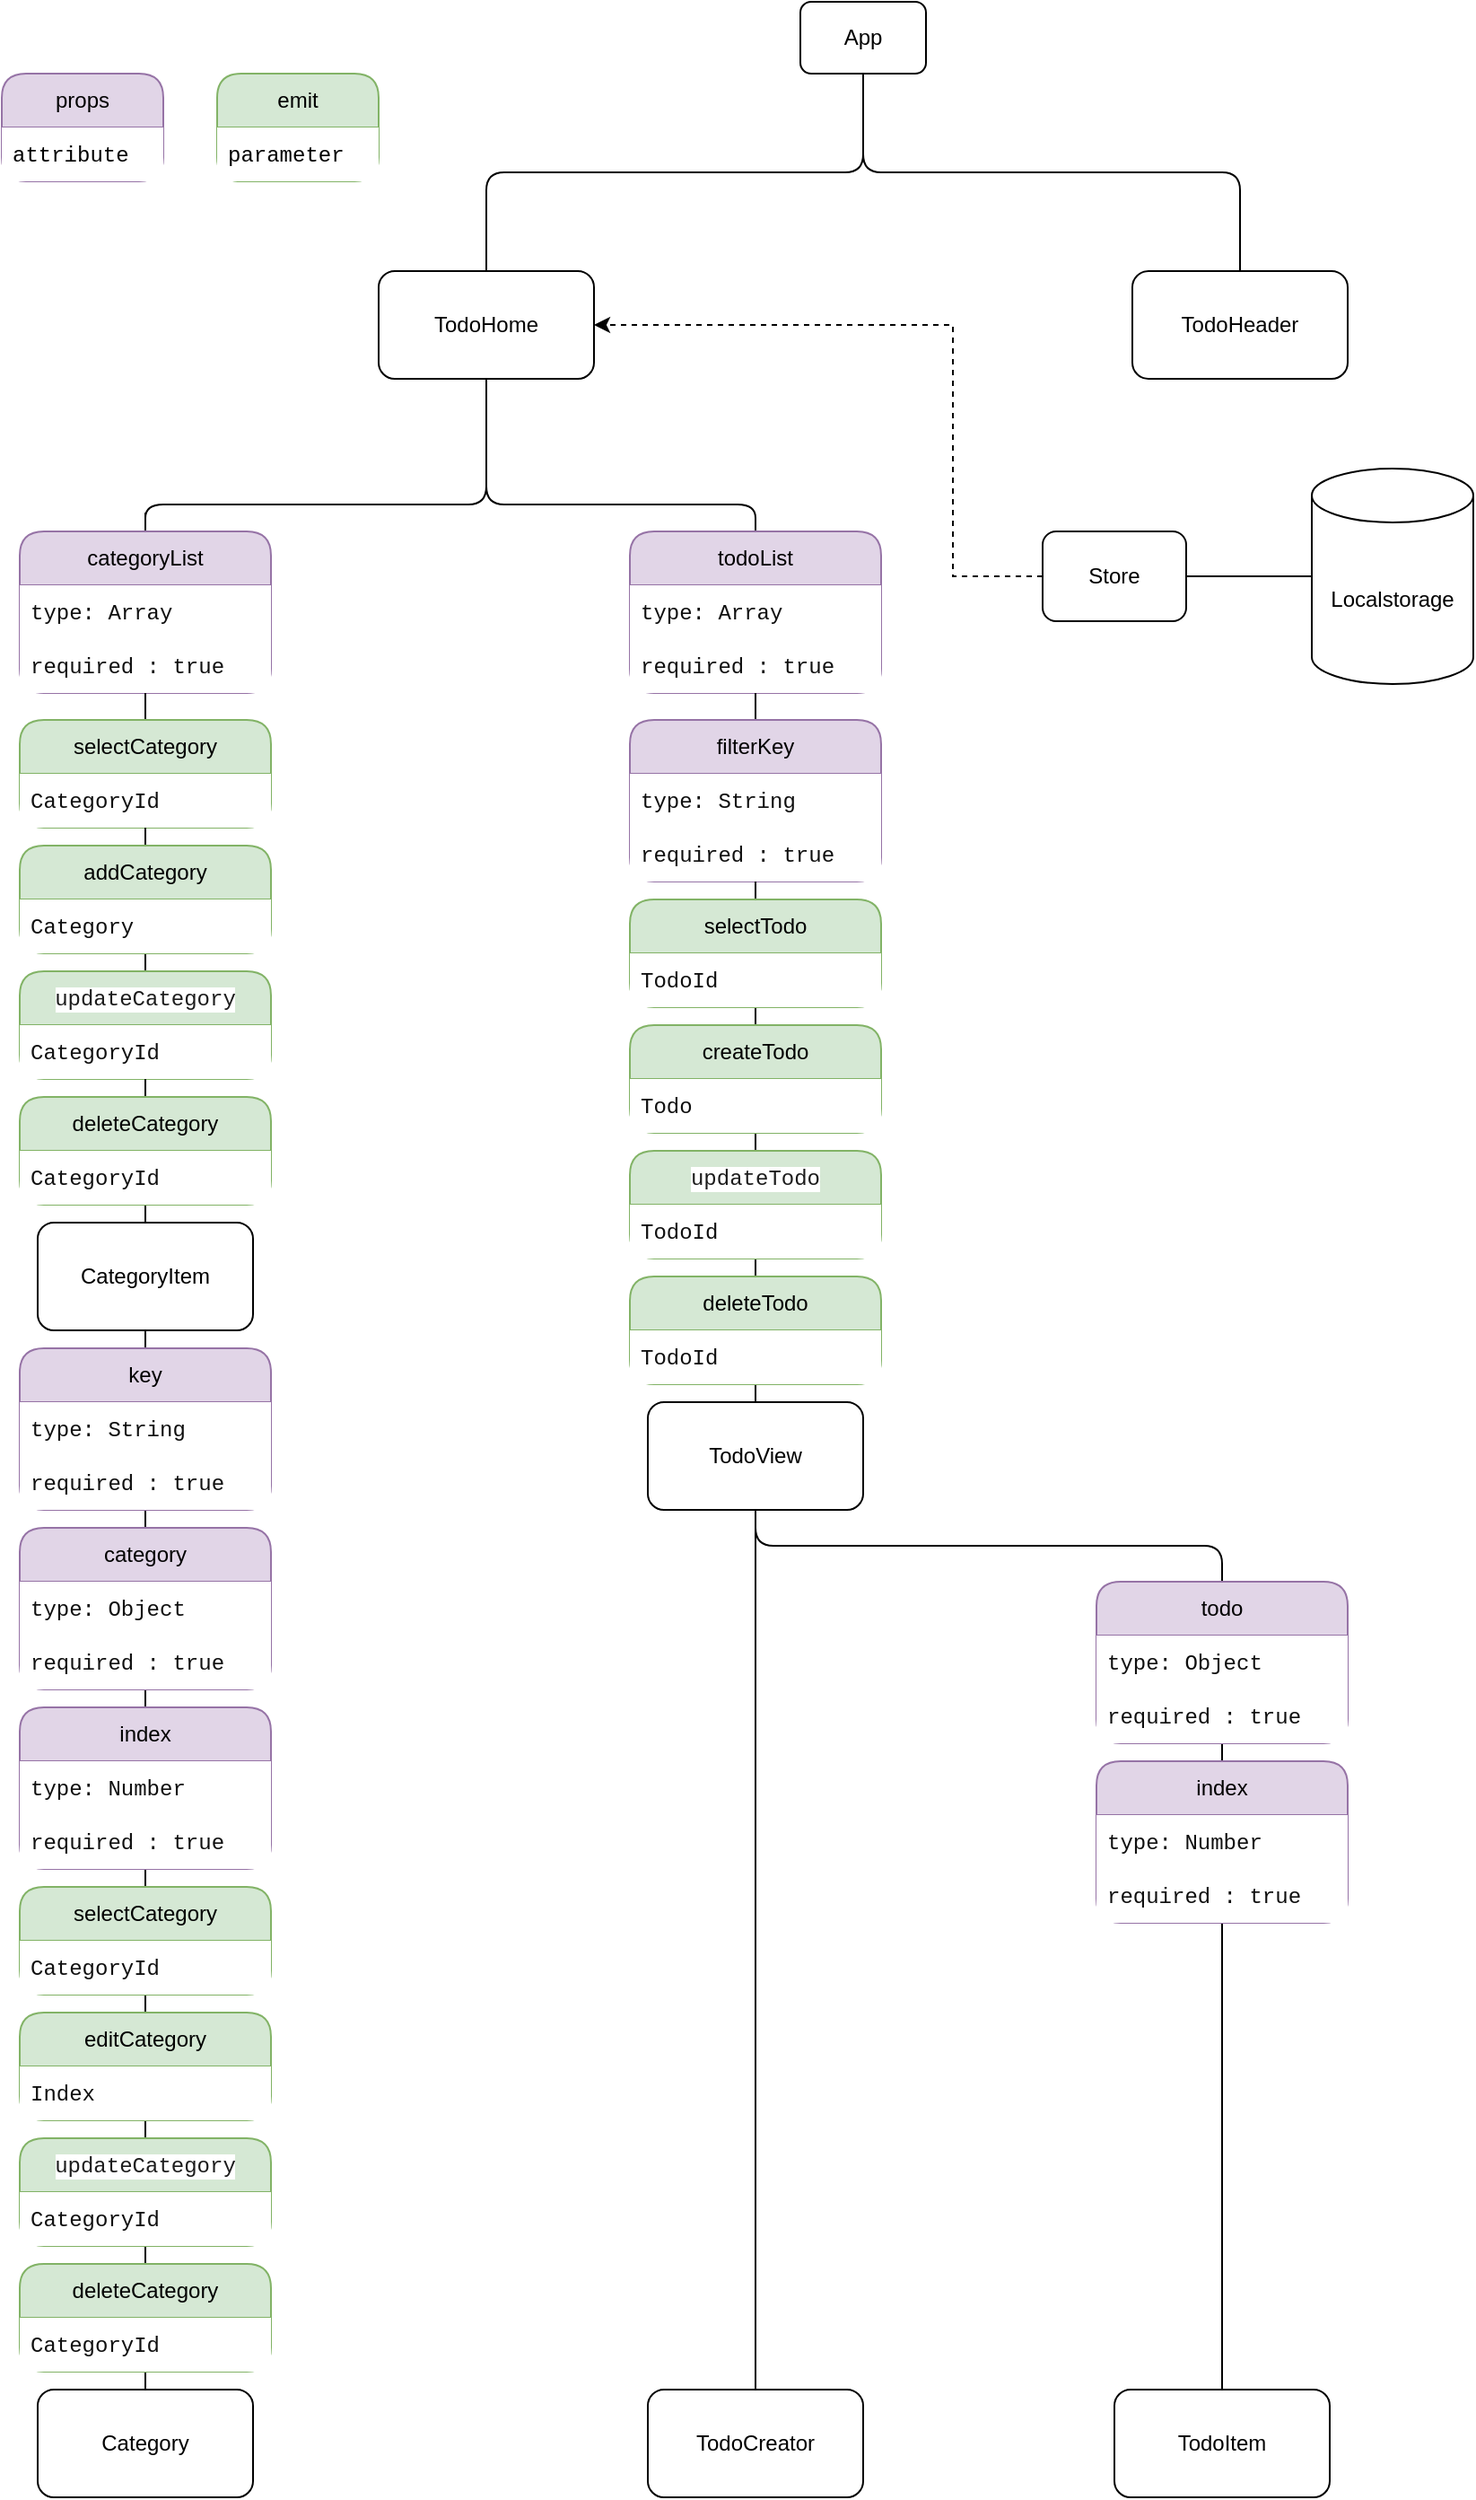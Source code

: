 <mxfile version="22.1.17" type="github">
  <diagram name="Page-1" id="5f0bae14-7c28-e335-631c-24af17079c00">
    <mxGraphModel dx="1122" dy="718" grid="1" gridSize="10" guides="1" tooltips="1" connect="1" arrows="1" fold="1" page="1" pageScale="1" pageWidth="1100" pageHeight="850" background="none" math="0" shadow="0">
      <root>
        <mxCell id="0" />
        <mxCell id="1" parent="0" />
        <mxCell id="CZvcMUB-1KZmVu1kyQ07-2" style="edgeStyle=orthogonalEdgeStyle;rounded=1;orthogonalLoop=1;jettySize=auto;html=1;exitX=0.5;exitY=1;exitDx=0;exitDy=0;entryX=0.5;entryY=0;entryDx=0;entryDy=0;curved=0;endArrow=none;endFill=0;" parent="1" source="CZvcMUB-1KZmVu1kyQ07-1" target="CZvcMUB-1KZmVu1kyQ07-3" edge="1">
          <mxGeometry relative="1" as="geometry">
            <mxPoint x="240" y="240" as="targetPoint" />
          </mxGeometry>
        </mxCell>
        <mxCell id="CZvcMUB-1KZmVu1kyQ07-5" style="edgeStyle=orthogonalEdgeStyle;rounded=1;orthogonalLoop=1;jettySize=auto;html=1;exitX=0.5;exitY=1;exitDx=0;exitDy=0;entryX=0.5;entryY=0;entryDx=0;entryDy=0;curved=0;endArrow=none;endFill=0;" parent="1" source="CZvcMUB-1KZmVu1kyQ07-1" target="CZvcMUB-1KZmVu1kyQ07-4" edge="1">
          <mxGeometry relative="1" as="geometry" />
        </mxCell>
        <mxCell id="CZvcMUB-1KZmVu1kyQ07-1" value="App" style="rounded=1;whiteSpace=wrap;html=1;" parent="1" vertex="1">
          <mxGeometry x="515" y="20" width="70" height="40" as="geometry" />
        </mxCell>
        <mxCell id="CZvcMUB-1KZmVu1kyQ07-8" style="edgeStyle=orthogonalEdgeStyle;rounded=1;orthogonalLoop=1;jettySize=auto;html=1;exitX=0.5;exitY=1;exitDx=0;exitDy=0;entryX=0.5;entryY=0;entryDx=0;entryDy=0;curved=0;endArrow=none;endFill=0;" parent="1" source="VJOSQtkL4jYSZ9m-MmTX-14" target="CZvcMUB-1KZmVu1kyQ07-6" edge="1">
          <mxGeometry relative="1" as="geometry">
            <Array as="points">
              <mxPoint x="150" y="300" />
            </Array>
          </mxGeometry>
        </mxCell>
        <mxCell id="CZvcMUB-1KZmVu1kyQ07-9" style="edgeStyle=orthogonalEdgeStyle;rounded=1;orthogonalLoop=1;jettySize=auto;html=1;exitX=0.5;exitY=1;exitDx=0;exitDy=0;entryX=0.5;entryY=0;entryDx=0;entryDy=0;curved=0;endArrow=none;endFill=0;" parent="1" source="VJOSQtkL4jYSZ9m-MmTX-48" target="CZvcMUB-1KZmVu1kyQ07-7" edge="1">
          <mxGeometry relative="1" as="geometry">
            <Array as="points">
              <mxPoint x="490" y="380" />
              <mxPoint x="490" y="380" />
            </Array>
          </mxGeometry>
        </mxCell>
        <mxCell id="CZvcMUB-1KZmVu1kyQ07-3" value="TodoHome" style="rounded=1;whiteSpace=wrap;html=1;" parent="1" vertex="1">
          <mxGeometry x="280" y="170" width="120" height="60" as="geometry" />
        </mxCell>
        <mxCell id="CZvcMUB-1KZmVu1kyQ07-4" value="TodoHeader" style="rounded=1;whiteSpace=wrap;html=1;" parent="1" vertex="1">
          <mxGeometry x="700" y="170" width="120" height="60" as="geometry" />
        </mxCell>
        <mxCell id="CZvcMUB-1KZmVu1kyQ07-11" style="edgeStyle=orthogonalEdgeStyle;rounded=1;orthogonalLoop=1;jettySize=auto;html=1;exitX=0.5;exitY=1;exitDx=0;exitDy=0;entryX=0.5;entryY=0;entryDx=0;entryDy=0;curved=0;endArrow=none;endFill=0;" parent="1" source="CZvcMUB-1KZmVu1kyQ07-6" target="CZvcMUB-1KZmVu1kyQ07-10" edge="1">
          <mxGeometry relative="1" as="geometry" />
        </mxCell>
        <mxCell id="CZvcMUB-1KZmVu1kyQ07-6" value="CategoryItem" style="rounded=1;whiteSpace=wrap;html=1;" parent="1" vertex="1">
          <mxGeometry x="90" y="700" width="120" height="60" as="geometry" />
        </mxCell>
        <mxCell id="CZvcMUB-1KZmVu1kyQ07-13" style="edgeStyle=orthogonalEdgeStyle;rounded=1;orthogonalLoop=1;jettySize=auto;html=1;exitX=0.5;exitY=1;exitDx=0;exitDy=0;curved=0;endArrow=none;endFill=0;" parent="1" source="CZvcMUB-1KZmVu1kyQ07-7" target="CZvcMUB-1KZmVu1kyQ07-12" edge="1">
          <mxGeometry relative="1" as="geometry" />
        </mxCell>
        <mxCell id="CZvcMUB-1KZmVu1kyQ07-15" style="edgeStyle=orthogonalEdgeStyle;rounded=1;orthogonalLoop=1;jettySize=auto;html=1;exitX=0.5;exitY=1;exitDx=0;exitDy=0;entryX=0.5;entryY=0;entryDx=0;entryDy=0;curved=0;endArrow=none;endFill=0;" parent="1" source="CZvcMUB-1KZmVu1kyQ07-7" target="CZvcMUB-1KZmVu1kyQ07-14" edge="1">
          <mxGeometry relative="1" as="geometry">
            <Array as="points">
              <mxPoint x="490" y="880" />
              <mxPoint x="750" y="880" />
            </Array>
          </mxGeometry>
        </mxCell>
        <mxCell id="CZvcMUB-1KZmVu1kyQ07-7" value="TodoView" style="rounded=1;whiteSpace=wrap;html=1;" parent="1" vertex="1">
          <mxGeometry x="430" y="800" width="120" height="60" as="geometry" />
        </mxCell>
        <mxCell id="CZvcMUB-1KZmVu1kyQ07-10" value="Category" style="rounded=1;whiteSpace=wrap;html=1;" parent="1" vertex="1">
          <mxGeometry x="90" y="1350" width="120" height="60" as="geometry" />
        </mxCell>
        <mxCell id="CZvcMUB-1KZmVu1kyQ07-12" value="TodoCreator" style="rounded=1;whiteSpace=wrap;html=1;" parent="1" vertex="1">
          <mxGeometry x="430" y="1350" width="120" height="60" as="geometry" />
        </mxCell>
        <mxCell id="CZvcMUB-1KZmVu1kyQ07-14" value="TodoItem" style="rounded=1;whiteSpace=wrap;html=1;" parent="1" vertex="1">
          <mxGeometry x="690" y="1350" width="120" height="60" as="geometry" />
        </mxCell>
        <mxCell id="VJOSQtkL4jYSZ9m-MmTX-60" style="edgeStyle=orthogonalEdgeStyle;rounded=0;orthogonalLoop=1;jettySize=auto;html=1;exitX=0;exitY=0.5;exitDx=0;exitDy=0;entryX=1;entryY=0.5;entryDx=0;entryDy=0;dashed=1;" edge="1" parent="1" source="VJOSQtkL4jYSZ9m-MmTX-3" target="CZvcMUB-1KZmVu1kyQ07-3">
          <mxGeometry relative="1" as="geometry">
            <Array as="points">
              <mxPoint x="600" y="340" />
              <mxPoint x="600" y="200" />
            </Array>
          </mxGeometry>
        </mxCell>
        <mxCell id="VJOSQtkL4jYSZ9m-MmTX-3" value="Store" style="rounded=1;whiteSpace=wrap;html=1;" vertex="1" parent="1">
          <mxGeometry x="650" y="315" width="80" height="50" as="geometry" />
        </mxCell>
        <mxCell id="VJOSQtkL4jYSZ9m-MmTX-4" value="Localstorage" style="shape=cylinder3;whiteSpace=wrap;html=1;boundedLbl=1;backgroundOutline=1;size=15;" vertex="1" parent="1">
          <mxGeometry x="800" y="280" width="90" height="120" as="geometry" />
        </mxCell>
        <mxCell id="VJOSQtkL4jYSZ9m-MmTX-6" style="edgeStyle=orthogonalEdgeStyle;rounded=0;orthogonalLoop=1;jettySize=auto;html=1;entryX=0;entryY=0.5;entryDx=0;entryDy=0;entryPerimeter=0;endArrow=none;endFill=0;" edge="1" parent="1" source="VJOSQtkL4jYSZ9m-MmTX-3" target="VJOSQtkL4jYSZ9m-MmTX-4">
          <mxGeometry relative="1" as="geometry" />
        </mxCell>
        <mxCell id="VJOSQtkL4jYSZ9m-MmTX-30" value="" style="edgeStyle=orthogonalEdgeStyle;rounded=1;orthogonalLoop=1;jettySize=auto;html=1;exitX=0.5;exitY=1;exitDx=0;exitDy=0;entryX=0.5;entryY=0;entryDx=0;entryDy=0;curved=0;endArrow=none;endFill=0;" edge="1" parent="1" source="CZvcMUB-1KZmVu1kyQ07-3" target="VJOSQtkL4jYSZ9m-MmTX-25">
          <mxGeometry relative="1" as="geometry">
            <Array as="points">
              <mxPoint x="340" y="300" />
            </Array>
            <mxPoint x="340" y="230" as="sourcePoint" />
            <mxPoint x="150" y="370" as="targetPoint" />
          </mxGeometry>
        </mxCell>
        <mxCell id="VJOSQtkL4jYSZ9m-MmTX-25" value="categoryList" style="swimlane;fontStyle=0;childLayout=stackLayout;horizontal=1;startSize=30;horizontalStack=0;resizeParent=1;resizeParentMax=0;resizeLast=0;collapsible=1;marginBottom=0;whiteSpace=wrap;html=1;rounded=1;fillColor=#e1d5e7;strokeColor=#9673a6;" vertex="1" parent="1">
          <mxGeometry x="80" y="315" width="140" height="90" as="geometry" />
        </mxCell>
        <mxCell id="VJOSQtkL4jYSZ9m-MmTX-26" value="&lt;div style=&quot;font-family: Menlo, Monaco, &amp;quot;Courier New&amp;quot;, monospace; line-height: 18px;&quot;&gt;&lt;font color=&quot;#0f0f0f&quot;&gt;type: Array&lt;/font&gt;&lt;/div&gt;" style="text;align=left;verticalAlign=middle;spacingLeft=4;spacingRight=4;overflow=hidden;points=[[0,0.5],[1,0.5]];portConstraint=eastwest;rotatable=0;whiteSpace=wrap;html=1;fillColor=default;" vertex="1" parent="VJOSQtkL4jYSZ9m-MmTX-25">
          <mxGeometry y="30" width="140" height="30" as="geometry" />
        </mxCell>
        <mxCell id="VJOSQtkL4jYSZ9m-MmTX-27" value="&lt;div style=&quot;font-family: Menlo, Monaco, &amp;quot;Courier New&amp;quot;, monospace; line-height: 18px;&quot;&gt;&lt;font color=&quot;#0f0f0f&quot;&gt;required : true&lt;/font&gt;&lt;/div&gt;" style="text;align=left;verticalAlign=middle;spacingLeft=4;spacingRight=4;overflow=hidden;points=[[0,0.5],[1,0.5]];portConstraint=eastwest;rotatable=0;whiteSpace=wrap;html=1;fillColor=default;" vertex="1" parent="VJOSQtkL4jYSZ9m-MmTX-25">
          <mxGeometry y="60" width="140" height="30" as="geometry" />
        </mxCell>
        <mxCell id="VJOSQtkL4jYSZ9m-MmTX-31" value="" style="edgeStyle=orthogonalEdgeStyle;rounded=1;orthogonalLoop=1;jettySize=auto;html=1;exitX=0.5;exitY=1;exitDx=0;exitDy=0;entryX=0.5;entryY=0;entryDx=0;entryDy=0;curved=0;endArrow=none;endFill=0;" edge="1" parent="1" source="VJOSQtkL4jYSZ9m-MmTX-25" target="VJOSQtkL4jYSZ9m-MmTX-23">
          <mxGeometry relative="1" as="geometry">
            <Array as="points" />
            <mxPoint x="150" y="405" as="sourcePoint" />
            <mxPoint x="150" y="710" as="targetPoint" />
          </mxGeometry>
        </mxCell>
        <mxCell id="VJOSQtkL4jYSZ9m-MmTX-23" value="selectCategory" style="swimlane;fontStyle=0;childLayout=stackLayout;horizontal=1;startSize=30;horizontalStack=0;resizeParent=1;resizeParentMax=0;resizeLast=0;collapsible=1;marginBottom=0;whiteSpace=wrap;html=1;rounded=1;fillColor=#d5e8d4;strokeColor=#82b366;" vertex="1" parent="1">
          <mxGeometry x="80" y="420" width="140" height="60" as="geometry" />
        </mxCell>
        <mxCell id="VJOSQtkL4jYSZ9m-MmTX-24" value="&lt;div style=&quot;font-family: Menlo, Monaco, &amp;quot;Courier New&amp;quot;, monospace; line-height: 18px;&quot;&gt;&lt;font style=&quot;&quot; color=&quot;#0f0f0f&quot;&gt;CategoryId&lt;/font&gt;&lt;/div&gt;" style="text;align=left;verticalAlign=middle;spacingLeft=4;spacingRight=4;overflow=hidden;points=[[0,0.5],[1,0.5]];portConstraint=eastwest;rotatable=0;whiteSpace=wrap;html=1;fillColor=default;" vertex="1" parent="VJOSQtkL4jYSZ9m-MmTX-23">
          <mxGeometry y="30" width="140" height="30" as="geometry" />
        </mxCell>
        <mxCell id="VJOSQtkL4jYSZ9m-MmTX-32" value="" style="edgeStyle=orthogonalEdgeStyle;rounded=1;orthogonalLoop=1;jettySize=auto;html=1;exitX=0.5;exitY=1;exitDx=0;exitDy=0;entryX=0.5;entryY=0;entryDx=0;entryDy=0;curved=0;endArrow=none;endFill=0;" edge="1" parent="1" source="VJOSQtkL4jYSZ9m-MmTX-23" target="VJOSQtkL4jYSZ9m-MmTX-21">
          <mxGeometry relative="1" as="geometry">
            <Array as="points" />
            <mxPoint x="150" y="485" as="sourcePoint" />
            <mxPoint x="150" y="710" as="targetPoint" />
          </mxGeometry>
        </mxCell>
        <mxCell id="VJOSQtkL4jYSZ9m-MmTX-21" value="&lt;div style=&quot;font-family: Menlo, Monaco, &amp;quot;Courier New&amp;quot;, monospace; line-height: 18px;&quot;&gt;&lt;font style=&quot;background-color: rgb(255, 255, 255);&quot; color=&quot;#1c1c1c&quot;&gt;updateCategory&lt;/font&gt;&lt;/div&gt;" style="swimlane;fontStyle=0;childLayout=stackLayout;horizontal=1;startSize=30;horizontalStack=0;resizeParent=1;resizeParentMax=0;resizeLast=0;collapsible=1;marginBottom=0;whiteSpace=wrap;html=1;rounded=1;fillColor=#d5e8d4;strokeColor=#82b366;" vertex="1" parent="1">
          <mxGeometry x="80" y="560" width="140" height="60" as="geometry" />
        </mxCell>
        <mxCell id="VJOSQtkL4jYSZ9m-MmTX-22" value="&lt;div style=&quot;font-family: Menlo, Monaco, &amp;quot;Courier New&amp;quot;, monospace; line-height: 18px;&quot;&gt;&lt;font style=&quot;&quot; color=&quot;#0f0f0f&quot;&gt;CategoryId&lt;/font&gt;&lt;/div&gt;" style="text;align=left;verticalAlign=middle;spacingLeft=4;spacingRight=4;overflow=hidden;points=[[0,0.5],[1,0.5]];portConstraint=eastwest;rotatable=0;whiteSpace=wrap;html=1;fillColor=default;" vertex="1" parent="VJOSQtkL4jYSZ9m-MmTX-21">
          <mxGeometry y="30" width="140" height="30" as="geometry" />
        </mxCell>
        <mxCell id="VJOSQtkL4jYSZ9m-MmTX-33" value="" style="edgeStyle=orthogonalEdgeStyle;rounded=1;orthogonalLoop=1;jettySize=auto;html=1;exitX=0.5;exitY=1;exitDx=0;exitDy=0;entryX=0.5;entryY=0;entryDx=0;entryDy=0;curved=0;endArrow=none;endFill=0;" edge="1" parent="1" source="VJOSQtkL4jYSZ9m-MmTX-21" target="VJOSQtkL4jYSZ9m-MmTX-14">
          <mxGeometry relative="1" as="geometry">
            <Array as="points" />
            <mxPoint x="150" y="570" as="sourcePoint" />
            <mxPoint x="150" y="710" as="targetPoint" />
          </mxGeometry>
        </mxCell>
        <mxCell id="VJOSQtkL4jYSZ9m-MmTX-14" value="deleteCategory" style="swimlane;fontStyle=0;childLayout=stackLayout;horizontal=1;startSize=30;horizontalStack=0;resizeParent=1;resizeParentMax=0;resizeLast=0;collapsible=1;marginBottom=0;whiteSpace=wrap;html=1;rounded=1;fillColor=#d5e8d4;strokeColor=#82b366;" vertex="1" parent="1">
          <mxGeometry x="80" y="630" width="140" height="60" as="geometry" />
        </mxCell>
        <mxCell id="VJOSQtkL4jYSZ9m-MmTX-15" value="&lt;div style=&quot;font-family: Menlo, Monaco, &amp;quot;Courier New&amp;quot;, monospace; line-height: 18px;&quot;&gt;&lt;font style=&quot;&quot; color=&quot;#0f0f0f&quot;&gt;CategoryId&lt;/font&gt;&lt;/div&gt;" style="text;align=left;verticalAlign=middle;spacingLeft=4;spacingRight=4;overflow=hidden;points=[[0,0.5],[1,0.5]];portConstraint=eastwest;rotatable=0;whiteSpace=wrap;html=1;fillColor=default;" vertex="1" parent="VJOSQtkL4jYSZ9m-MmTX-14">
          <mxGeometry y="30" width="140" height="30" as="geometry" />
        </mxCell>
        <mxCell id="VJOSQtkL4jYSZ9m-MmTX-34" value="props" style="swimlane;fontStyle=0;childLayout=stackLayout;horizontal=1;startSize=30;horizontalStack=0;resizeParent=1;resizeParentMax=0;resizeLast=0;collapsible=1;marginBottom=0;whiteSpace=wrap;html=1;rounded=1;fillColor=#e1d5e7;strokeColor=#9673a6;" vertex="1" parent="1">
          <mxGeometry x="70" y="60" width="90" height="60" as="geometry" />
        </mxCell>
        <mxCell id="VJOSQtkL4jYSZ9m-MmTX-35" value="&lt;div style=&quot;font-family: Menlo, Monaco, &amp;quot;Courier New&amp;quot;, monospace; line-height: 18px;&quot;&gt;attribute&lt;/div&gt;" style="text;align=left;verticalAlign=middle;spacingLeft=4;spacingRight=4;overflow=hidden;points=[[0,0.5],[1,0.5]];portConstraint=eastwest;rotatable=0;whiteSpace=wrap;html=1;fillColor=default;" vertex="1" parent="VJOSQtkL4jYSZ9m-MmTX-34">
          <mxGeometry y="30" width="90" height="30" as="geometry" />
        </mxCell>
        <mxCell id="VJOSQtkL4jYSZ9m-MmTX-37" value="emit" style="swimlane;fontStyle=0;childLayout=stackLayout;horizontal=1;startSize=30;horizontalStack=0;resizeParent=1;resizeParentMax=0;resizeLast=0;collapsible=1;marginBottom=0;whiteSpace=wrap;html=1;rounded=1;fillColor=#d5e8d4;strokeColor=#82b366;" vertex="1" parent="1">
          <mxGeometry x="190" y="60" width="90" height="60" as="geometry" />
        </mxCell>
        <mxCell id="VJOSQtkL4jYSZ9m-MmTX-38" value="&lt;div style=&quot;font-family: Menlo, Monaco, &amp;quot;Courier New&amp;quot;, monospace; line-height: 18px;&quot;&gt;parameter&lt;/div&gt;" style="text;align=left;verticalAlign=middle;spacingLeft=4;spacingRight=4;overflow=hidden;points=[[0,0.5],[1,0.5]];portConstraint=eastwest;rotatable=0;whiteSpace=wrap;html=1;fillColor=default;" vertex="1" parent="VJOSQtkL4jYSZ9m-MmTX-37">
          <mxGeometry y="30" width="90" height="30" as="geometry" />
        </mxCell>
        <mxCell id="VJOSQtkL4jYSZ9m-MmTX-42" value="" style="edgeStyle=orthogonalEdgeStyle;rounded=1;orthogonalLoop=1;jettySize=auto;html=1;exitX=0.5;exitY=1;exitDx=0;exitDy=0;entryX=0.5;entryY=0;entryDx=0;entryDy=0;curved=0;endArrow=none;endFill=0;" edge="1" parent="1" source="CZvcMUB-1KZmVu1kyQ07-3" target="VJOSQtkL4jYSZ9m-MmTX-39">
          <mxGeometry relative="1" as="geometry">
            <mxPoint x="340" y="230" as="sourcePoint" />
            <mxPoint x="490" y="670" as="targetPoint" />
            <Array as="points">
              <mxPoint x="340" y="300" />
              <mxPoint x="490" y="300" />
            </Array>
          </mxGeometry>
        </mxCell>
        <mxCell id="VJOSQtkL4jYSZ9m-MmTX-39" value="todoList" style="swimlane;fontStyle=0;childLayout=stackLayout;horizontal=1;startSize=30;horizontalStack=0;resizeParent=1;resizeParentMax=0;resizeLast=0;collapsible=1;marginBottom=0;whiteSpace=wrap;html=1;rounded=1;fillColor=#e1d5e7;strokeColor=#9673a6;" vertex="1" parent="1">
          <mxGeometry x="420" y="315" width="140" height="90" as="geometry" />
        </mxCell>
        <mxCell id="VJOSQtkL4jYSZ9m-MmTX-40" value="&lt;div style=&quot;font-family: Menlo, Monaco, &amp;quot;Courier New&amp;quot;, monospace; line-height: 18px;&quot;&gt;&lt;font color=&quot;#0f0f0f&quot;&gt;type: Array&lt;/font&gt;&lt;/div&gt;" style="text;align=left;verticalAlign=middle;spacingLeft=4;spacingRight=4;overflow=hidden;points=[[0,0.5],[1,0.5]];portConstraint=eastwest;rotatable=0;whiteSpace=wrap;html=1;fillColor=default;" vertex="1" parent="VJOSQtkL4jYSZ9m-MmTX-39">
          <mxGeometry y="30" width="140" height="30" as="geometry" />
        </mxCell>
        <mxCell id="VJOSQtkL4jYSZ9m-MmTX-41" value="&lt;div style=&quot;font-family: Menlo, Monaco, &amp;quot;Courier New&amp;quot;, monospace; line-height: 18px;&quot;&gt;&lt;font color=&quot;#0f0f0f&quot;&gt;required : true&lt;/font&gt;&lt;/div&gt;" style="text;align=left;verticalAlign=middle;spacingLeft=4;spacingRight=4;overflow=hidden;points=[[0,0.5],[1,0.5]];portConstraint=eastwest;rotatable=0;whiteSpace=wrap;html=1;fillColor=default;" vertex="1" parent="VJOSQtkL4jYSZ9m-MmTX-39">
          <mxGeometry y="60" width="140" height="30" as="geometry" />
        </mxCell>
        <mxCell id="VJOSQtkL4jYSZ9m-MmTX-47" value="" style="edgeStyle=orthogonalEdgeStyle;rounded=1;orthogonalLoop=1;jettySize=auto;html=1;exitX=0.5;exitY=1;exitDx=0;exitDy=0;entryX=0.5;entryY=0;entryDx=0;entryDy=0;curved=0;endArrow=none;endFill=0;" edge="1" parent="1" source="VJOSQtkL4jYSZ9m-MmTX-39" target="VJOSQtkL4jYSZ9m-MmTX-44">
          <mxGeometry relative="1" as="geometry">
            <mxPoint x="490" y="405" as="sourcePoint" />
            <mxPoint x="490" y="670" as="targetPoint" />
            <Array as="points" />
          </mxGeometry>
        </mxCell>
        <mxCell id="VJOSQtkL4jYSZ9m-MmTX-44" value="filterKey" style="swimlane;fontStyle=0;childLayout=stackLayout;horizontal=1;startSize=30;horizontalStack=0;resizeParent=1;resizeParentMax=0;resizeLast=0;collapsible=1;marginBottom=0;whiteSpace=wrap;html=1;rounded=1;fillColor=#e1d5e7;strokeColor=#9673a6;" vertex="1" parent="1">
          <mxGeometry x="420" y="420" width="140" height="90" as="geometry" />
        </mxCell>
        <mxCell id="VJOSQtkL4jYSZ9m-MmTX-45" value="&lt;div style=&quot;font-family: Menlo, Monaco, &amp;quot;Courier New&amp;quot;, monospace; line-height: 18px;&quot;&gt;&lt;font color=&quot;#0f0f0f&quot;&gt;type: String&lt;/font&gt;&lt;/div&gt;" style="text;align=left;verticalAlign=middle;spacingLeft=4;spacingRight=4;overflow=hidden;points=[[0,0.5],[1,0.5]];portConstraint=eastwest;rotatable=0;whiteSpace=wrap;html=1;fillColor=default;" vertex="1" parent="VJOSQtkL4jYSZ9m-MmTX-44">
          <mxGeometry y="30" width="140" height="30" as="geometry" />
        </mxCell>
        <mxCell id="VJOSQtkL4jYSZ9m-MmTX-46" value="&lt;div style=&quot;font-family: Menlo, Monaco, &amp;quot;Courier New&amp;quot;, monospace; line-height: 18px;&quot;&gt;&lt;font color=&quot;#0f0f0f&quot;&gt;required : true&lt;/font&gt;&lt;/div&gt;" style="text;align=left;verticalAlign=middle;spacingLeft=4;spacingRight=4;overflow=hidden;points=[[0,0.5],[1,0.5]];portConstraint=eastwest;rotatable=0;whiteSpace=wrap;html=1;fillColor=default;" vertex="1" parent="VJOSQtkL4jYSZ9m-MmTX-44">
          <mxGeometry y="60" width="140" height="30" as="geometry" />
        </mxCell>
        <mxCell id="VJOSQtkL4jYSZ9m-MmTX-50" value="&lt;div style=&quot;font-family: Menlo, Monaco, &amp;quot;Courier New&amp;quot;, monospace; line-height: 18px;&quot;&gt;&lt;font style=&quot;background-color: rgb(255, 255, 255);&quot; color=&quot;#1c1c1c&quot;&gt;updateTodo&lt;/font&gt;&lt;/div&gt;" style="swimlane;fontStyle=0;childLayout=stackLayout;horizontal=1;startSize=30;horizontalStack=0;resizeParent=1;resizeParentMax=0;resizeLast=0;collapsible=1;marginBottom=0;whiteSpace=wrap;html=1;rounded=1;fillColor=#d5e8d4;strokeColor=#82b366;" vertex="1" parent="1">
          <mxGeometry x="420" y="660" width="140" height="60" as="geometry" />
        </mxCell>
        <mxCell id="VJOSQtkL4jYSZ9m-MmTX-51" value="&lt;div style=&quot;font-family: Menlo, Monaco, &amp;quot;Courier New&amp;quot;, monospace; line-height: 18px;&quot;&gt;&lt;font style=&quot;&quot; color=&quot;#0f0f0f&quot;&gt;TodoId&lt;/font&gt;&lt;/div&gt;" style="text;align=left;verticalAlign=middle;spacingLeft=4;spacingRight=4;overflow=hidden;points=[[0,0.5],[1,0.5]];portConstraint=eastwest;rotatable=0;whiteSpace=wrap;html=1;fillColor=default;" vertex="1" parent="VJOSQtkL4jYSZ9m-MmTX-50">
          <mxGeometry y="30" width="140" height="30" as="geometry" />
        </mxCell>
        <mxCell id="VJOSQtkL4jYSZ9m-MmTX-52" value="deleteTodo" style="swimlane;fontStyle=0;childLayout=stackLayout;horizontal=1;startSize=30;horizontalStack=0;resizeParent=1;resizeParentMax=0;resizeLast=0;collapsible=1;marginBottom=0;whiteSpace=wrap;html=1;rounded=1;fillColor=#d5e8d4;strokeColor=#82b366;" vertex="1" parent="1">
          <mxGeometry x="420" y="730" width="140" height="60" as="geometry" />
        </mxCell>
        <mxCell id="VJOSQtkL4jYSZ9m-MmTX-53" value="&lt;div style=&quot;font-family: Menlo, Monaco, &amp;quot;Courier New&amp;quot;, monospace; line-height: 18px;&quot;&gt;&lt;font style=&quot;&quot; color=&quot;#0f0f0f&quot;&gt;TodoId&lt;/font&gt;&lt;/div&gt;" style="text;align=left;verticalAlign=middle;spacingLeft=4;spacingRight=4;overflow=hidden;points=[[0,0.5],[1,0.5]];portConstraint=eastwest;rotatable=0;whiteSpace=wrap;html=1;fillColor=default;" vertex="1" parent="VJOSQtkL4jYSZ9m-MmTX-52">
          <mxGeometry y="30" width="140" height="30" as="geometry" />
        </mxCell>
        <mxCell id="VJOSQtkL4jYSZ9m-MmTX-54" value="" style="edgeStyle=orthogonalEdgeStyle;rounded=1;orthogonalLoop=1;jettySize=auto;html=1;exitX=0.5;exitY=1;exitDx=0;exitDy=0;entryX=0.5;entryY=0;entryDx=0;entryDy=0;curved=0;endArrow=none;endFill=0;" edge="1" parent="1" source="VJOSQtkL4jYSZ9m-MmTX-44" target="VJOSQtkL4jYSZ9m-MmTX-48">
          <mxGeometry relative="1" as="geometry">
            <mxPoint x="490" y="515" as="sourcePoint" />
            <mxPoint x="490" y="810" as="targetPoint" />
            <Array as="points" />
          </mxGeometry>
        </mxCell>
        <mxCell id="VJOSQtkL4jYSZ9m-MmTX-48" value="selectTodo" style="swimlane;fontStyle=0;childLayout=stackLayout;horizontal=1;startSize=30;horizontalStack=0;resizeParent=1;resizeParentMax=0;resizeLast=0;collapsible=1;marginBottom=0;whiteSpace=wrap;html=1;rounded=1;fillColor=#d5e8d4;strokeColor=#82b366;" vertex="1" parent="1">
          <mxGeometry x="420" y="520" width="140" height="60" as="geometry" />
        </mxCell>
        <mxCell id="VJOSQtkL4jYSZ9m-MmTX-49" value="&lt;div style=&quot;font-family: Menlo, Monaco, &amp;quot;Courier New&amp;quot;, monospace; line-height: 18px;&quot;&gt;&lt;font style=&quot;&quot; color=&quot;#0f0f0f&quot;&gt;TodoId&lt;/font&gt;&lt;/div&gt;" style="text;align=left;verticalAlign=middle;spacingLeft=4;spacingRight=4;overflow=hidden;points=[[0,0.5],[1,0.5]];portConstraint=eastwest;rotatable=0;whiteSpace=wrap;html=1;fillColor=default;" vertex="1" parent="VJOSQtkL4jYSZ9m-MmTX-48">
          <mxGeometry y="30" width="140" height="30" as="geometry" />
        </mxCell>
        <mxCell id="VJOSQtkL4jYSZ9m-MmTX-55" value="createTodo" style="swimlane;fontStyle=0;childLayout=stackLayout;horizontal=1;startSize=30;horizontalStack=0;resizeParent=1;resizeParentMax=0;resizeLast=0;collapsible=1;marginBottom=0;whiteSpace=wrap;html=1;rounded=1;fillColor=#d5e8d4;strokeColor=#82b366;" vertex="1" parent="1">
          <mxGeometry x="420" y="590" width="140" height="60" as="geometry" />
        </mxCell>
        <mxCell id="VJOSQtkL4jYSZ9m-MmTX-56" value="&lt;div style=&quot;font-family: Menlo, Monaco, &amp;quot;Courier New&amp;quot;, monospace; line-height: 18px;&quot;&gt;&lt;font style=&quot;&quot; color=&quot;#0f0f0f&quot;&gt;Todo&lt;/font&gt;&lt;/div&gt;" style="text;align=left;verticalAlign=middle;spacingLeft=4;spacingRight=4;overflow=hidden;points=[[0,0.5],[1,0.5]];portConstraint=eastwest;rotatable=0;whiteSpace=wrap;html=1;fillColor=default;" vertex="1" parent="VJOSQtkL4jYSZ9m-MmTX-55">
          <mxGeometry y="30" width="140" height="30" as="geometry" />
        </mxCell>
        <mxCell id="VJOSQtkL4jYSZ9m-MmTX-57" value="addCategory" style="swimlane;fontStyle=0;childLayout=stackLayout;horizontal=1;startSize=30;horizontalStack=0;resizeParent=1;resizeParentMax=0;resizeLast=0;collapsible=1;marginBottom=0;whiteSpace=wrap;html=1;rounded=1;fillColor=#d5e8d4;strokeColor=#82b366;" vertex="1" parent="1">
          <mxGeometry x="80" y="490" width="140" height="60" as="geometry" />
        </mxCell>
        <mxCell id="VJOSQtkL4jYSZ9m-MmTX-58" value="&lt;div style=&quot;font-family: Menlo, Monaco, &amp;quot;Courier New&amp;quot;, monospace; line-height: 18px;&quot;&gt;&lt;font style=&quot;&quot; color=&quot;#0f0f0f&quot;&gt;Category&lt;/font&gt;&lt;/div&gt;" style="text;align=left;verticalAlign=middle;spacingLeft=4;spacingRight=4;overflow=hidden;points=[[0,0.5],[1,0.5]];portConstraint=eastwest;rotatable=0;whiteSpace=wrap;html=1;fillColor=default;" vertex="1" parent="VJOSQtkL4jYSZ9m-MmTX-57">
          <mxGeometry y="30" width="140" height="30" as="geometry" />
        </mxCell>
        <mxCell id="VJOSQtkL4jYSZ9m-MmTX-61" value="selectCategory" style="swimlane;fontStyle=0;childLayout=stackLayout;horizontal=1;startSize=30;horizontalStack=0;resizeParent=1;resizeParentMax=0;resizeLast=0;collapsible=1;marginBottom=0;whiteSpace=wrap;html=1;rounded=1;fillColor=#d5e8d4;strokeColor=#82b366;" vertex="1" parent="1">
          <mxGeometry x="80" y="1070" width="140" height="60" as="geometry" />
        </mxCell>
        <mxCell id="VJOSQtkL4jYSZ9m-MmTX-62" value="&lt;div style=&quot;font-family: Menlo, Monaco, &amp;quot;Courier New&amp;quot;, monospace; line-height: 18px;&quot;&gt;&lt;font style=&quot;&quot; color=&quot;#0f0f0f&quot;&gt;CategoryId&lt;/font&gt;&lt;/div&gt;" style="text;align=left;verticalAlign=middle;spacingLeft=4;spacingRight=4;overflow=hidden;points=[[0,0.5],[1,0.5]];portConstraint=eastwest;rotatable=0;whiteSpace=wrap;html=1;fillColor=default;" vertex="1" parent="VJOSQtkL4jYSZ9m-MmTX-61">
          <mxGeometry y="30" width="140" height="30" as="geometry" />
        </mxCell>
        <mxCell id="VJOSQtkL4jYSZ9m-MmTX-63" value="&lt;div style=&quot;font-family: Menlo, Monaco, &amp;quot;Courier New&amp;quot;, monospace; line-height: 18px;&quot;&gt;&lt;font style=&quot;background-color: rgb(255, 255, 255);&quot; color=&quot;#1c1c1c&quot;&gt;updateCategory&lt;/font&gt;&lt;/div&gt;" style="swimlane;fontStyle=0;childLayout=stackLayout;horizontal=1;startSize=30;horizontalStack=0;resizeParent=1;resizeParentMax=0;resizeLast=0;collapsible=1;marginBottom=0;whiteSpace=wrap;html=1;rounded=1;fillColor=#d5e8d4;strokeColor=#82b366;" vertex="1" parent="1">
          <mxGeometry x="80" y="1210" width="140" height="60" as="geometry" />
        </mxCell>
        <mxCell id="VJOSQtkL4jYSZ9m-MmTX-64" value="&lt;div style=&quot;font-family: Menlo, Monaco, &amp;quot;Courier New&amp;quot;, monospace; line-height: 18px;&quot;&gt;&lt;font style=&quot;&quot; color=&quot;#0f0f0f&quot;&gt;CategoryId&lt;/font&gt;&lt;/div&gt;" style="text;align=left;verticalAlign=middle;spacingLeft=4;spacingRight=4;overflow=hidden;points=[[0,0.5],[1,0.5]];portConstraint=eastwest;rotatable=0;whiteSpace=wrap;html=1;fillColor=default;" vertex="1" parent="VJOSQtkL4jYSZ9m-MmTX-63">
          <mxGeometry y="30" width="140" height="30" as="geometry" />
        </mxCell>
        <mxCell id="VJOSQtkL4jYSZ9m-MmTX-65" value="deleteCategory" style="swimlane;fontStyle=0;childLayout=stackLayout;horizontal=1;startSize=30;horizontalStack=0;resizeParent=1;resizeParentMax=0;resizeLast=0;collapsible=1;marginBottom=0;whiteSpace=wrap;html=1;rounded=1;fillColor=#d5e8d4;strokeColor=#82b366;" vertex="1" parent="1">
          <mxGeometry x="80" y="1280" width="140" height="60" as="geometry" />
        </mxCell>
        <mxCell id="VJOSQtkL4jYSZ9m-MmTX-66" value="&lt;div style=&quot;font-family: Menlo, Monaco, &amp;quot;Courier New&amp;quot;, monospace; line-height: 18px;&quot;&gt;&lt;font style=&quot;&quot; color=&quot;#0f0f0f&quot;&gt;CategoryId&lt;/font&gt;&lt;/div&gt;" style="text;align=left;verticalAlign=middle;spacingLeft=4;spacingRight=4;overflow=hidden;points=[[0,0.5],[1,0.5]];portConstraint=eastwest;rotatable=0;whiteSpace=wrap;html=1;fillColor=default;" vertex="1" parent="VJOSQtkL4jYSZ9m-MmTX-65">
          <mxGeometry y="30" width="140" height="30" as="geometry" />
        </mxCell>
        <mxCell id="VJOSQtkL4jYSZ9m-MmTX-67" value="editCategory" style="swimlane;fontStyle=0;childLayout=stackLayout;horizontal=1;startSize=30;horizontalStack=0;resizeParent=1;resizeParentMax=0;resizeLast=0;collapsible=1;marginBottom=0;whiteSpace=wrap;html=1;rounded=1;fillColor=#d5e8d4;strokeColor=#82b366;" vertex="1" parent="1">
          <mxGeometry x="80" y="1140" width="140" height="60" as="geometry" />
        </mxCell>
        <mxCell id="VJOSQtkL4jYSZ9m-MmTX-68" value="&lt;div style=&quot;font-family: Menlo, Monaco, &amp;quot;Courier New&amp;quot;, monospace; line-height: 18px;&quot;&gt;&lt;font style=&quot;&quot; color=&quot;#0f0f0f&quot;&gt;Index&lt;/font&gt;&lt;/div&gt;" style="text;align=left;verticalAlign=middle;spacingLeft=4;spacingRight=4;overflow=hidden;points=[[0,0.5],[1,0.5]];portConstraint=eastwest;rotatable=0;whiteSpace=wrap;html=1;fillColor=default;" vertex="1" parent="VJOSQtkL4jYSZ9m-MmTX-67">
          <mxGeometry y="30" width="140" height="30" as="geometry" />
        </mxCell>
        <mxCell id="VJOSQtkL4jYSZ9m-MmTX-69" value="key" style="swimlane;fontStyle=0;childLayout=stackLayout;horizontal=1;startSize=30;horizontalStack=0;resizeParent=1;resizeParentMax=0;resizeLast=0;collapsible=1;marginBottom=0;whiteSpace=wrap;html=1;rounded=1;fillColor=#e1d5e7;strokeColor=#9673a6;" vertex="1" parent="1">
          <mxGeometry x="80" y="770" width="140" height="90" as="geometry" />
        </mxCell>
        <mxCell id="VJOSQtkL4jYSZ9m-MmTX-70" value="&lt;div style=&quot;font-family: Menlo, Monaco, &amp;quot;Courier New&amp;quot;, monospace; line-height: 18px;&quot;&gt;&lt;font color=&quot;#0f0f0f&quot;&gt;type: String&lt;/font&gt;&lt;/div&gt;" style="text;align=left;verticalAlign=middle;spacingLeft=4;spacingRight=4;overflow=hidden;points=[[0,0.5],[1,0.5]];portConstraint=eastwest;rotatable=0;whiteSpace=wrap;html=1;fillColor=default;" vertex="1" parent="VJOSQtkL4jYSZ9m-MmTX-69">
          <mxGeometry y="30" width="140" height="30" as="geometry" />
        </mxCell>
        <mxCell id="VJOSQtkL4jYSZ9m-MmTX-71" value="&lt;div style=&quot;font-family: Menlo, Monaco, &amp;quot;Courier New&amp;quot;, monospace; line-height: 18px;&quot;&gt;&lt;font color=&quot;#0f0f0f&quot;&gt;required : true&lt;/font&gt;&lt;/div&gt;" style="text;align=left;verticalAlign=middle;spacingLeft=4;spacingRight=4;overflow=hidden;points=[[0,0.5],[1,0.5]];portConstraint=eastwest;rotatable=0;whiteSpace=wrap;html=1;fillColor=default;" vertex="1" parent="VJOSQtkL4jYSZ9m-MmTX-69">
          <mxGeometry y="60" width="140" height="30" as="geometry" />
        </mxCell>
        <mxCell id="VJOSQtkL4jYSZ9m-MmTX-72" value="category" style="swimlane;fontStyle=0;childLayout=stackLayout;horizontal=1;startSize=30;horizontalStack=0;resizeParent=1;resizeParentMax=0;resizeLast=0;collapsible=1;marginBottom=0;whiteSpace=wrap;html=1;rounded=1;fillColor=#e1d5e7;strokeColor=#9673a6;" vertex="1" parent="1">
          <mxGeometry x="80" y="870" width="140" height="90" as="geometry" />
        </mxCell>
        <mxCell id="VJOSQtkL4jYSZ9m-MmTX-73" value="&lt;div style=&quot;font-family: Menlo, Monaco, &amp;quot;Courier New&amp;quot;, monospace; line-height: 18px;&quot;&gt;&lt;font color=&quot;#0f0f0f&quot;&gt;type: Object&lt;/font&gt;&lt;/div&gt;" style="text;align=left;verticalAlign=middle;spacingLeft=4;spacingRight=4;overflow=hidden;points=[[0,0.5],[1,0.5]];portConstraint=eastwest;rotatable=0;whiteSpace=wrap;html=1;fillColor=default;" vertex="1" parent="VJOSQtkL4jYSZ9m-MmTX-72">
          <mxGeometry y="30" width="140" height="30" as="geometry" />
        </mxCell>
        <mxCell id="VJOSQtkL4jYSZ9m-MmTX-74" value="&lt;div style=&quot;font-family: Menlo, Monaco, &amp;quot;Courier New&amp;quot;, monospace; line-height: 18px;&quot;&gt;&lt;font color=&quot;#0f0f0f&quot;&gt;required : true&lt;/font&gt;&lt;/div&gt;" style="text;align=left;verticalAlign=middle;spacingLeft=4;spacingRight=4;overflow=hidden;points=[[0,0.5],[1,0.5]];portConstraint=eastwest;rotatable=0;whiteSpace=wrap;html=1;fillColor=default;" vertex="1" parent="VJOSQtkL4jYSZ9m-MmTX-72">
          <mxGeometry y="60" width="140" height="30" as="geometry" />
        </mxCell>
        <mxCell id="VJOSQtkL4jYSZ9m-MmTX-75" value="index" style="swimlane;fontStyle=0;childLayout=stackLayout;horizontal=1;startSize=30;horizontalStack=0;resizeParent=1;resizeParentMax=0;resizeLast=0;collapsible=1;marginBottom=0;whiteSpace=wrap;html=1;rounded=1;fillColor=#e1d5e7;strokeColor=#9673a6;" vertex="1" parent="1">
          <mxGeometry x="80" y="970" width="140" height="90" as="geometry" />
        </mxCell>
        <mxCell id="VJOSQtkL4jYSZ9m-MmTX-76" value="&lt;div style=&quot;font-family: Menlo, Monaco, &amp;quot;Courier New&amp;quot;, monospace; line-height: 18px;&quot;&gt;&lt;font color=&quot;#0f0f0f&quot;&gt;type: Number&lt;/font&gt;&lt;/div&gt;" style="text;align=left;verticalAlign=middle;spacingLeft=4;spacingRight=4;overflow=hidden;points=[[0,0.5],[1,0.5]];portConstraint=eastwest;rotatable=0;whiteSpace=wrap;html=1;fillColor=default;" vertex="1" parent="VJOSQtkL4jYSZ9m-MmTX-75">
          <mxGeometry y="30" width="140" height="30" as="geometry" />
        </mxCell>
        <mxCell id="VJOSQtkL4jYSZ9m-MmTX-77" value="&lt;div style=&quot;font-family: Menlo, Monaco, &amp;quot;Courier New&amp;quot;, monospace; line-height: 18px;&quot;&gt;&lt;font color=&quot;#0f0f0f&quot;&gt;required : true&lt;/font&gt;&lt;/div&gt;" style="text;align=left;verticalAlign=middle;spacingLeft=4;spacingRight=4;overflow=hidden;points=[[0,0.5],[1,0.5]];portConstraint=eastwest;rotatable=0;whiteSpace=wrap;html=1;fillColor=default;" vertex="1" parent="VJOSQtkL4jYSZ9m-MmTX-75">
          <mxGeometry y="60" width="140" height="30" as="geometry" />
        </mxCell>
        <mxCell id="VJOSQtkL4jYSZ9m-MmTX-79" value="todo" style="swimlane;fontStyle=0;childLayout=stackLayout;horizontal=1;startSize=30;horizontalStack=0;resizeParent=1;resizeParentMax=0;resizeLast=0;collapsible=1;marginBottom=0;whiteSpace=wrap;html=1;rounded=1;fillColor=#e1d5e7;strokeColor=#9673a6;" vertex="1" parent="1">
          <mxGeometry x="680" y="900" width="140" height="90" as="geometry" />
        </mxCell>
        <mxCell id="VJOSQtkL4jYSZ9m-MmTX-80" value="&lt;div style=&quot;font-family: Menlo, Monaco, &amp;quot;Courier New&amp;quot;, monospace; line-height: 18px;&quot;&gt;&lt;font color=&quot;#0f0f0f&quot;&gt;type: Object&lt;/font&gt;&lt;/div&gt;" style="text;align=left;verticalAlign=middle;spacingLeft=4;spacingRight=4;overflow=hidden;points=[[0,0.5],[1,0.5]];portConstraint=eastwest;rotatable=0;whiteSpace=wrap;html=1;fillColor=default;" vertex="1" parent="VJOSQtkL4jYSZ9m-MmTX-79">
          <mxGeometry y="30" width="140" height="30" as="geometry" />
        </mxCell>
        <mxCell id="VJOSQtkL4jYSZ9m-MmTX-81" value="&lt;div style=&quot;font-family: Menlo, Monaco, &amp;quot;Courier New&amp;quot;, monospace; line-height: 18px;&quot;&gt;&lt;font color=&quot;#0f0f0f&quot;&gt;required : true&lt;/font&gt;&lt;/div&gt;" style="text;align=left;verticalAlign=middle;spacingLeft=4;spacingRight=4;overflow=hidden;points=[[0,0.5],[1,0.5]];portConstraint=eastwest;rotatable=0;whiteSpace=wrap;html=1;fillColor=default;" vertex="1" parent="VJOSQtkL4jYSZ9m-MmTX-79">
          <mxGeometry y="60" width="140" height="30" as="geometry" />
        </mxCell>
        <mxCell id="VJOSQtkL4jYSZ9m-MmTX-82" value="index" style="swimlane;fontStyle=0;childLayout=stackLayout;horizontal=1;startSize=30;horizontalStack=0;resizeParent=1;resizeParentMax=0;resizeLast=0;collapsible=1;marginBottom=0;whiteSpace=wrap;html=1;rounded=1;fillColor=#e1d5e7;strokeColor=#9673a6;" vertex="1" parent="1">
          <mxGeometry x="680" y="1000" width="140" height="90" as="geometry" />
        </mxCell>
        <mxCell id="VJOSQtkL4jYSZ9m-MmTX-83" value="&lt;div style=&quot;font-family: Menlo, Monaco, &amp;quot;Courier New&amp;quot;, monospace; line-height: 18px;&quot;&gt;&lt;font color=&quot;#0f0f0f&quot;&gt;type: Number&lt;/font&gt;&lt;/div&gt;" style="text;align=left;verticalAlign=middle;spacingLeft=4;spacingRight=4;overflow=hidden;points=[[0,0.5],[1,0.5]];portConstraint=eastwest;rotatable=0;whiteSpace=wrap;html=1;fillColor=default;" vertex="1" parent="VJOSQtkL4jYSZ9m-MmTX-82">
          <mxGeometry y="30" width="140" height="30" as="geometry" />
        </mxCell>
        <mxCell id="VJOSQtkL4jYSZ9m-MmTX-84" value="&lt;div style=&quot;font-family: Menlo, Monaco, &amp;quot;Courier New&amp;quot;, monospace; line-height: 18px;&quot;&gt;&lt;font color=&quot;#0f0f0f&quot;&gt;required : true&lt;/font&gt;&lt;/div&gt;" style="text;align=left;verticalAlign=middle;spacingLeft=4;spacingRight=4;overflow=hidden;points=[[0,0.5],[1,0.5]];portConstraint=eastwest;rotatable=0;whiteSpace=wrap;html=1;fillColor=default;" vertex="1" parent="VJOSQtkL4jYSZ9m-MmTX-82">
          <mxGeometry y="60" width="140" height="30" as="geometry" />
        </mxCell>
      </root>
    </mxGraphModel>
  </diagram>
</mxfile>
